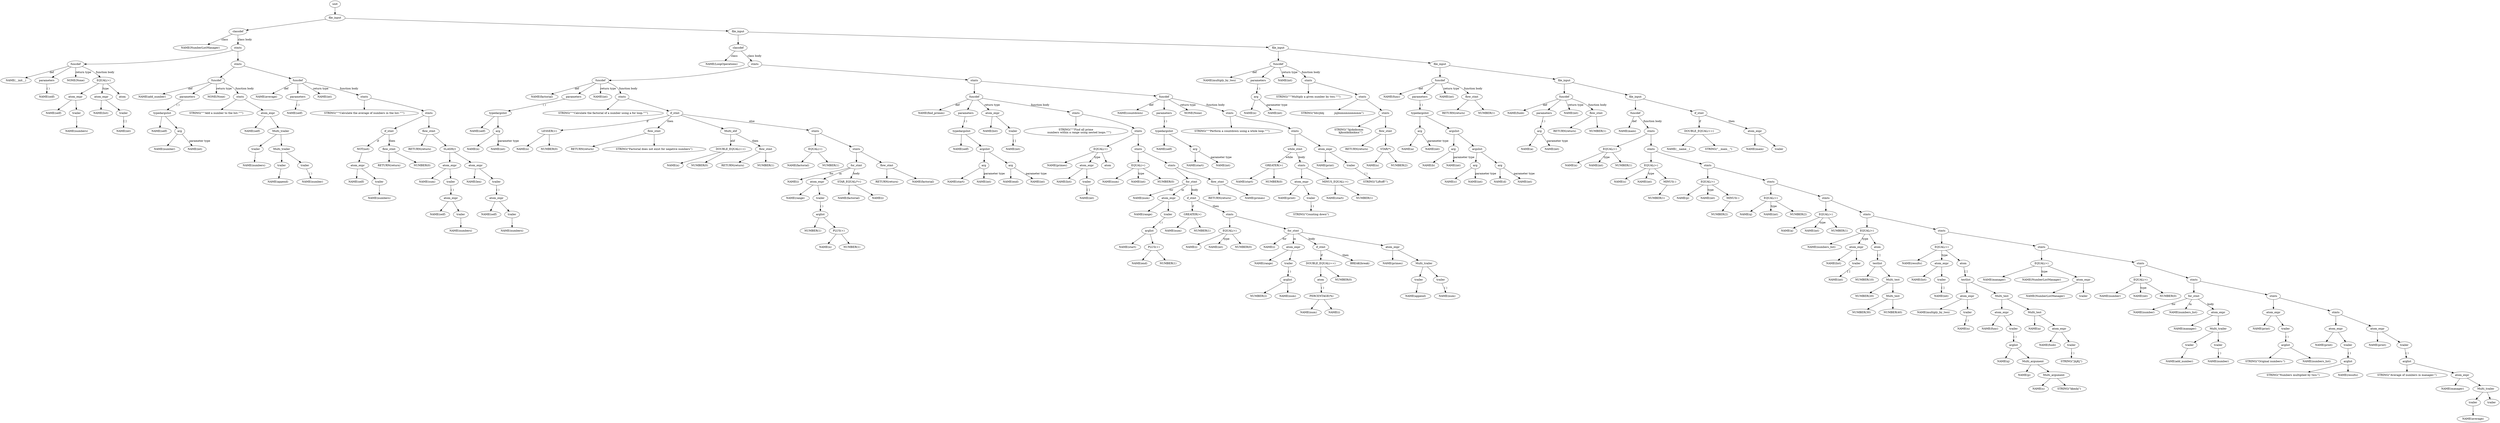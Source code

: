 digraph G {
node [ordering=out]
0 [label="NAME(self)"]
1 [label="parameters"]
2 [label="NONE(None)"]
3 [label="NAME(self)"]
4 [label="trailer"]
5 [label="NAME(numbers)"]
6 [label="atom_expr"]
7 [label="NAME(list)"]
8 [label="NAME(int)"]
9 [label="trailer"]
10 [label="atom_expr"]
11 [label="atom"]
12 [label="EQUAL(=)"]
13 [label="funcdef"]
14 [label="NAME(__init__)"]
15 [label="NAME(self)"]
16 [label="NAME(int)"]
17 [label="arg"]
18 [label="NAME(number)"]
19 [label="typedargslist"]
20 [label="parameters"]
21 [label="NONE(None)"]
22 [label="STRING(\"\"\"Add a number to the list.\"\"\")"]
23 [label="NAME(self)"]
24 [label="trailer"]
25 [label="NAME(numbers)"]
26 [label="trailer"]
27 [label="NAME(append)"]
28 [label="NAME(number)"]
29 [label="trailer"]
30 [label="Multi_trailer"]
31 [label="Multi_trailer"]
32 [label="atom_expr"]
33 [label="stmts"]
34 [label="funcdef"]
35 [label="NAME(add_number)"]
36 [label="NAME(self)"]
37 [label="parameters"]
38 [label="NAME(int)"]
39 [label="STRING(\"\"\"Calculate the average of numbers in the list.\"\"\")"]
40 [label="NAME(self)"]
41 [label="trailer"]
42 [label="NAME(numbers)"]
43 [label="atom_expr"]
44 [label="NOT(not)"]
45 [label="NUMBER(0)"]
46 [label="flow_stmt"]
47 [label="RETURN(return)"]
48 [label="if_stmt"]
49 [label="NAME(sum)"]
50 [label="NAME(self)"]
51 [label="trailer"]
52 [label="NAME(numbers)"]
53 [label="atom_expr"]
54 [label="trailer"]
55 [label="atom_expr"]
56 [label="NAME(len)"]
57 [label="NAME(self)"]
58 [label="trailer"]
59 [label="NAME(numbers)"]
60 [label="atom_expr"]
61 [label="trailer"]
62 [label="atom_expr"]
63 [label="SLASH(/)"]
64 [label="flow_stmt"]
65 [label="RETURN(return)"]
66 [label="stmts"]
67 [label="stmts"]
68 [label="funcdef"]
69 [label="NAME(average)"]
70 [label="stmts"]
71 [label="stmts"]
72 [label="classdef"]
73 [label="NAME(NumberListManager)"]
74 [label="NAME(self)"]
75 [label="NAME(int)"]
76 [label="arg"]
77 [label="NAME(n)"]
78 [label="typedargslist"]
79 [label="parameters"]
80 [label="NAME(int)"]
81 [label="STRING(\"\"\"Calculate the factorial of a number using a for loop.\"\"\")"]
82 [label="NAME(n)"]
83 [label="LESSER(<)"]
84 [label="NUMBER(0)"]
85 [label="STRING(\"Factorial does not exist for negative numbers\")"]
86 [label="flow_stmt"]
87 [label="RETURN(return)"]
88 [label="NAME(n)"]
89 [label="DOUBLE_EQUAL(==)"]
90 [label="NUMBER(0)"]
91 [label="NUMBER(1)"]
92 [label="flow_stmt"]
93 [label="RETURN(return)"]
94 [label="Multi_elif"]
95 [label="NAME(factorial)"]
96 [label="NUMBER(1)"]
97 [label="EQUAL(=)"]
98 [label="NAME(i)"]
99 [label="NAME(range)"]
100 [label="NUMBER(1)"]
101 [label="NAME(n)"]
102 [label="NUMBER(1)"]
103 [label="PLUS(+)"]
104 [label="arglist"]
105 [label="trailer"]
106 [label="atom_expr"]
107 [label="NAME(factorial)"]
108 [label="STAR_EQUAL(*=)"]
109 [label="NAME(i)"]
110 [label="for_stmt"]
111 [label="NAME(factorial)"]
112 [label="flow_stmt"]
113 [label="RETURN(return)"]
114 [label="stmts"]
115 [label="stmts"]
116 [label="if_stmt"]
117 [label="stmts"]
118 [label="funcdef"]
119 [label="NAME(factorial)"]
120 [label="NAME(self)"]
121 [label="NAME(int)"]
122 [label="arg"]
123 [label="NAME(start)"]
124 [label="NAME(int)"]
125 [label="arg"]
126 [label="NAME(end)"]
127 [label="argslist"]
128 [label="typedargslist"]
129 [label="parameters"]
130 [label="NAME(list)"]
131 [label="NAME(int)"]
132 [label="trailer"]
133 [label="atom_expr"]
134 [label="STRING(\"\"\"Find all prime
        numbers within a range using nested loops.\"\"\")"]
135 [label="NAME(primes)"]
136 [label="NAME(list)"]
137 [label="NAME(int)"]
138 [label="trailer"]
139 [label="atom_expr"]
140 [label="atom"]
141 [label="EQUAL(=)"]
142 [label="NAME(num)"]
143 [label="NAME(int)"]
144 [label="NUMBER(0)"]
145 [label="EQUAL(=)"]
146 [label="NAME(num)"]
147 [label="NAME(range)"]
148 [label="NAME(start)"]
149 [label="NAME(end)"]
150 [label="NUMBER(1)"]
151 [label="PLUS(+)"]
152 [label="arglist"]
153 [label="trailer"]
154 [label="atom_expr"]
155 [label="NAME(num)"]
156 [label="GREATER(>)"]
157 [label="NUMBER(1)"]
158 [label="NAME(i)"]
159 [label="NAME(int)"]
160 [label="NUMBER(0)"]
161 [label="EQUAL(=)"]
162 [label="NAME(i)"]
163 [label="NAME(range)"]
164 [label="NUMBER(2)"]
165 [label="NAME(num)"]
166 [label="arglist"]
167 [label="trailer"]
168 [label="atom_expr"]
169 [label="NAME(num)"]
170 [label="NAME(i)"]
171 [label="PERCENTAGE(%)"]
172 [label="atom"]
173 [label="DOUBLE_EQUAL(==)"]
174 [label="NUMBER(0)"]
175 [label="BREAK(break)"]
176 [label="if_stmt"]
177 [label="NAME(primes)"]
178 [label="trailer"]
179 [label="NAME(append)"]
180 [label="NAME(num)"]
181 [label="trailer"]
182 [label="Multi_trailer"]
183 [label="atom_expr"]
184 [label="for_stmt"]
185 [label="stmts"]
186 [label="if_stmt"]
187 [label="for_stmt"]
188 [label="NAME(primes)"]
189 [label="flow_stmt"]
190 [label="RETURN(return)"]
191 [label="stmts"]
192 [label="stmts"]
193 [label="stmts"]
194 [label="stmts"]
195 [label="funcdef"]
196 [label="NAME(find_primes)"]
197 [label="NAME(self)"]
198 [label="NAME(int)"]
199 [label="arg"]
200 [label="NAME(start)"]
201 [label="typedargslist"]
202 [label="parameters"]
203 [label="NONE(None)"]
204 [label="STRING(\"\"\"Perform a countdown using a while loop.\"\"\")"]
205 [label="NAME(start)"]
206 [label="GREATER(>)"]
207 [label="NUMBER(0)"]
208 [label="NAME(print)"]
209 [label="STRING(\"Counting down\")"]
210 [label="trailer"]
211 [label="atom_expr"]
212 [label="NAME(start)"]
213 [label="MINUS_EQUAL(-=)"]
214 [label="NUMBER(1)"]
215 [label="stmts"]
216 [label="while_stmt"]
217 [label="NAME(print)"]
218 [label="STRING(\"Liftoff!\")"]
219 [label="trailer"]
220 [label="atom_expr"]
221 [label="stmts"]
222 [label="stmts"]
223 [label="funcdef"]
224 [label="NAME(countdown)"]
225 [label="stmts"]
226 [label="stmts"]
227 [label="classdef"]
228 [label="NAME(LoopOperations)"]
229 [label="NAME(int)"]
230 [label="arg"]
231 [label="NAME(n)"]
232 [label="parameters"]
233 [label="NAME(int)"]
234 [label="STRING(\"\"\"Multiply a given number by two.\"\"\")"]
235 [label="STRING(\"bhvjhbj\
            jnjbnmnmnnmmmm\")"]
236 [label="STRING('''kjsknksmm
    kjksmkxkmkmx''')"]
237 [label="NAME(n)"]
238 [label="NUMBER(2)"]
239 [label="STAR(*)"]
240 [label="flow_stmt"]
241 [label="RETURN(return)"]
242 [label="stmts"]
243 [label="stmts"]
244 [label="stmts"]
245 [label="funcdef"]
246 [label="NAME(multiply_by_two)"]
247 [label="NAME(int)"]
248 [label="arg"]
249 [label="NAME(a)"]
250 [label="NAME(int)"]
251 [label="arg"]
252 [label="NAME(b)"]
253 [label="NAME(int)"]
254 [label="arg"]
255 [label="NAME(c)"]
256 [label="NAME(int)"]
257 [label="arg"]
258 [label="NAME(d)"]
259 [label="argslist"]
260 [label="argslist"]
261 [label="typedargslist"]
262 [label="parameters"]
263 [label="NAME(int)"]
264 [label="NUMBER(1)"]
265 [label="flow_stmt"]
266 [label="RETURN(return)"]
267 [label="funcdef"]
268 [label="NAME(func)"]
269 [label="NAME(int)"]
270 [label="arg"]
271 [label="NAME(a)"]
272 [label="parameters"]
273 [label="NAME(int)"]
274 [label="NUMBER(1)"]
275 [label="flow_stmt"]
276 [label="RETURN(return)"]
277 [label="funcdef"]
278 [label="NAME(funb)"]
279 [label="NAME(n)"]
280 [label="NAME(int)"]
281 [label="NUMBER(1)"]
282 [label="EQUAL(=)"]
283 [label="NAME(s)"]
284 [label="NAME(int)"]
285 [label="NUMBER(1)"]
286 [label="MINUS(-)"]
287 [label="EQUAL(=)"]
288 [label="NAME(p)"]
289 [label="NAME(int)"]
290 [label="NUMBER(2)"]
291 [label="MINUS(-)"]
292 [label="EQUAL(=)"]
293 [label="NAME(q)"]
294 [label="NAME(int)"]
295 [label="NUMBER(2)"]
296 [label="EQUAL(=)"]
297 [label="NAME(a)"]
298 [label="NAME(int)"]
299 [label="NUMBER(1)"]
300 [label="EQUAL(=)"]
301 [label="NAME(numbers_list)"]
302 [label="NAME(list)"]
303 [label="NAME(int)"]
304 [label="trailer"]
305 [label="atom_expr"]
306 [label="NUMBER(10)"]
307 [label="NUMBER(20)"]
308 [label="NUMBER(30)"]
309 [label="NUMBER(40)"]
310 [label="Multi_test"]
311 [label="Multi_test"]
312 [label="testlist"]
313 [label="atom"]
314 [label="EQUAL(=)"]
315 [label="NAME(results)"]
316 [label="NAME(list)"]
317 [label="NAME(int)"]
318 [label="trailer"]
319 [label="atom_expr"]
320 [label="NAME(multiply_by_two)"]
321 [label="NAME(n)"]
322 [label="trailer"]
323 [label="atom_expr"]
324 [label="NAME(func)"]
325 [label="NAME(q)"]
326 [label="NAME(p)"]
327 [label="NAME(s)"]
328 [label="STRING(\"kkmbj\")"]
329 [label="Multi_argument"]
330 [label="Multi_argument"]
331 [label="arglist"]
332 [label="trailer"]
333 [label="atom_expr"]
334 [label="NAME(a)"]
335 [label="NAME(funb)"]
336 [label="STRING(\"jhjKj\")"]
337 [label="trailer"]
338 [label="atom_expr"]
339 [label="Multi_test"]
340 [label="Multi_test"]
341 [label="testlist"]
342 [label="atom"]
343 [label="EQUAL(=)"]
344 [label="NAME(manager)"]
345 [label="NAME(NumberListManager)"]
346 [label="NAME(NumberListManager)"]
347 [label="trailer"]
348 [label="atom_expr"]
349 [label="EQUAL(=)"]
350 [label="NAME(number)"]
351 [label="NAME(int)"]
352 [label="NUMBER(0)"]
353 [label="EQUAL(=)"]
354 [label="NAME(number)"]
355 [label="NAME(numbers_list)"]
356 [label="NAME(manager)"]
357 [label="trailer"]
358 [label="NAME(add_number)"]
359 [label="NAME(number)"]
360 [label="trailer"]
361 [label="Multi_trailer"]
362 [label="atom_expr"]
363 [label="for_stmt"]
364 [label="NAME(print)"]
365 [label="STRING(\"Original numbers:\")"]
366 [label="NAME(numbers_list)"]
367 [label="arglist"]
368 [label="trailer"]
369 [label="atom_expr"]
370 [label="NAME(print)"]
371 [label="STRING(\"Numbers multiplied by two:\")"]
372 [label="NAME(results)"]
373 [label="arglist"]
374 [label="trailer"]
375 [label="atom_expr"]
376 [label="NAME(print)"]
377 [label="STRING(\"Average of numbers in manager:\")"]
378 [label="NAME(manager)"]
379 [label="trailer"]
380 [label="NAME(average)"]
381 [label="trailer"]
382 [label="Multi_trailer"]
383 [label="atom_expr"]
384 [label="arglist"]
385 [label="trailer"]
386 [label="atom_expr"]
387 [label="stmts"]
388 [label="stmts"]
389 [label="stmts"]
390 [label="stmts"]
391 [label="stmts"]
392 [label="stmts"]
393 [label="stmts"]
394 [label="stmts"]
395 [label="stmts"]
396 [label="stmts"]
397 [label="stmts"]
398 [label="stmts"]
399 [label="funcdef"]
400 [label="NAME(main)"]
401 [label="NAME(__name__)"]
402 [label="DOUBLE_EQUAL(==)"]
403 [label="STRING(\"__main__\")"]
404 [label="NAME(main)"]
405 [label="trailer"]
406 [label="atom_expr"]
407 [label="if_stmt"]
408 [label="file_input"]
409 [label="file_input"]
410 [label="file_input"]
411 [label="file_input"]
412 [label="file_input"]
413 [label="file_input"]
414 [label="unit"]
1 -> 0 [label="( )"]
4 -> 5 [label="."]
6 -> 3 
6 -> 4 
9 -> 8 [label="[ ]"]
10 -> 7 
10 -> 9 
12 -> 6 
12 -> 10 [label="type"]
12 -> 11 
13 -> 14 [label="def"]
13 -> 1 
13 -> 2 [label="return type"]
13 -> 12 [label="function body"]
17 -> 18 
17 -> 16 [label="parameter type"]
19 -> 15 
19 -> 17 
20 -> 19 [label="( )"]
24 -> 25 [label="."]
26 -> 27 [label="."]
29 -> 28 [label="( )"]
30 -> 26 
30 -> 29 
31 -> 24 
31 -> 30 
32 -> 23 
32 -> 31 
33 -> 22 
33 -> 32 
34 -> 35 [label="def"]
34 -> 20 
34 -> 21 [label="return type"]
34 -> 33 [label="function body"]
37 -> 36 [label="( )"]
41 -> 42 [label="."]
43 -> 40 
43 -> 41 
44 -> 43 
46 -> 47 
46 -> 45 
48 -> 44 [label="if"]
48 -> 46 [label="then"]
51 -> 52 [label="."]
53 -> 50 
53 -> 51 
54 -> 53 [label="( )"]
55 -> 49 
55 -> 54 
58 -> 59 [label="."]
60 -> 57 
60 -> 58 
61 -> 60 [label="( )"]
62 -> 56 
62 -> 61 
63 -> 55 
63 -> 62 
64 -> 65 
64 -> 63 
66 -> 48 
66 -> 64 
67 -> 39 
67 -> 66 
68 -> 69 [label="def"]
68 -> 37 
68 -> 38 [label="return type"]
68 -> 67 [label="function body"]
70 -> 34 
70 -> 68 
71 -> 13 
71 -> 70 
72 -> 73 [label="class"]
72 -> 71 [label="class body"]
76 -> 77 
76 -> 75 [label="parameter type"]
78 -> 74 
78 -> 76 
79 -> 78 [label="( )"]
83 -> 82 
83 -> 84 
86 -> 87 
86 -> 85 
89 -> 88 
89 -> 90 
92 -> 93 
92 -> 91 
94 -> 89 [label="elif"]
94 -> 92 [label="then"]
97 -> 95 
97 -> 96 
103 -> 101 
103 -> 102 
104 -> 100 
104 -> 103 
105 -> 104 [label="( )"]
106 -> 99 
106 -> 105 
108 -> 107 
108 -> 109 
110 -> 98 [label="for"]
110 -> 106 [label="in"]
110 -> 108 [label="body"]
112 -> 113 
112 -> 111 
114 -> 110 
114 -> 112 
115 -> 97 
115 -> 114 
116 -> 83 [label="if"]
116 -> 86 [label="then"]
116 -> 94 
116 -> 115 [label="else"]
117 -> 81 
117 -> 116 
118 -> 119 [label="def"]
118 -> 79 
118 -> 80 [label="return type"]
118 -> 117 [label="function body"]
122 -> 123 
122 -> 121 [label="parameter type"]
125 -> 126 
125 -> 124 [label="parameter type"]
127 -> 122 
127 -> 125 
128 -> 120 
128 -> 127 
129 -> 128 [label="( )"]
132 -> 131 [label="[ ]"]
133 -> 130 
133 -> 132 
138 -> 137 [label="[ ]"]
139 -> 136 
139 -> 138 
141 -> 135 
141 -> 139 [label="type"]
141 -> 140 
145 -> 142 
145 -> 143 [label="type"]
145 -> 144 
151 -> 149 
151 -> 150 
152 -> 148 
152 -> 151 
153 -> 152 [label="( )"]
154 -> 147 
154 -> 153 
156 -> 155 
156 -> 157 
161 -> 158 
161 -> 159 [label="type"]
161 -> 160 
166 -> 164 
166 -> 165 
167 -> 166 [label="( )"]
168 -> 163 
168 -> 167 
171 -> 169 
171 -> 170 
172 -> 171 [label="( )"]
173 -> 172 
173 -> 174 
176 -> 173 [label="if"]
176 -> 175 [label="then"]
178 -> 179 [label="."]
181 -> 180 [label="( )"]
182 -> 178 
182 -> 181 
183 -> 177 
183 -> 182 
184 -> 162 [label="for"]
184 -> 168 [label="in"]
184 -> 176 [label="body"]
184 -> 183 
185 -> 161 
185 -> 184 
186 -> 156 [label="if"]
186 -> 185 [label="then"]
187 -> 146 [label="for"]
187 -> 154 [label="in"]
187 -> 186 [label="body"]
189 -> 190 
189 -> 188 
191 -> 187 
191 -> 189 
192 -> 145 
192 -> 191 
193 -> 141 
193 -> 192 
194 -> 134 
194 -> 193 
195 -> 196 [label="def"]
195 -> 129 
195 -> 133 [label="return type"]
195 -> 194 [label="function body"]
199 -> 200 
199 -> 198 [label="parameter type"]
201 -> 197 
201 -> 199 
202 -> 201 [label="( )"]
206 -> 205 
206 -> 207 
210 -> 209 [label="( )"]
211 -> 208 
211 -> 210 
213 -> 212 
213 -> 214 
215 -> 211 
215 -> 213 
216 -> 206 [label="while"]
216 -> 215 [label="body"]
219 -> 218 [label="( )"]
220 -> 217 
220 -> 219 
221 -> 216 
221 -> 220 
222 -> 204 
222 -> 221 
223 -> 224 [label="def"]
223 -> 202 
223 -> 203 [label="return type"]
223 -> 222 [label="function body"]
225 -> 195 
225 -> 223 
226 -> 118 
226 -> 225 
227 -> 228 [label="class"]
227 -> 226 [label="class body"]
230 -> 231 
230 -> 229 [label="parameter type"]
232 -> 230 [label="( )"]
239 -> 237 
239 -> 238 
240 -> 241 
240 -> 239 
242 -> 236 
242 -> 240 
243 -> 235 
243 -> 242 
244 -> 234 
244 -> 243 
245 -> 246 [label="def"]
245 -> 232 
245 -> 233 [label="return type"]
245 -> 244 [label="function body"]
248 -> 249 
248 -> 247 [label="parameter type"]
251 -> 252 
251 -> 250 [label="parameter type"]
254 -> 255 
254 -> 253 [label="parameter type"]
257 -> 258 
257 -> 256 [label="parameter type"]
259 -> 254 
259 -> 257 
260 -> 251 
260 -> 259 
261 -> 248 
261 -> 260 
262 -> 261 [label="( )"]
265 -> 266 
265 -> 264 
267 -> 268 [label="def"]
267 -> 262 
267 -> 263 [label="return type"]
267 -> 265 [label="function body"]
270 -> 271 
270 -> 269 [label="parameter type"]
272 -> 270 [label="( )"]
275 -> 276 
275 -> 274 
277 -> 278 [label="def"]
277 -> 272 
277 -> 273 [label="return type"]
277 -> 275 [label="function body"]
282 -> 279 
282 -> 280 [label="type"]
282 -> 281 
286 -> 285 
287 -> 283 
287 -> 284 [label="type"]
287 -> 286 
291 -> 290 
292 -> 288 
292 -> 289 [label="type"]
292 -> 291 
296 -> 293 
296 -> 294 [label="type"]
296 -> 295 
300 -> 297 
300 -> 298 [label="type"]
300 -> 299 
304 -> 303 [label="[ ]"]
305 -> 302 
305 -> 304 
310 -> 308 
310 -> 309 
311 -> 307 
311 -> 310 
312 -> 306 
312 -> 311 
313 -> 312 [label="[ ]"]
314 -> 301 
314 -> 305 [label="type"]
314 -> 313 
318 -> 317 [label="[ ]"]
319 -> 316 
319 -> 318 
322 -> 321 [label="( )"]
323 -> 320 
323 -> 322 
329 -> 327 
329 -> 328 
330 -> 326 
330 -> 329 
331 -> 325 
331 -> 330 
332 -> 331 [label="( )"]
333 -> 324 
333 -> 332 
337 -> 336 [label="( )"]
338 -> 335 
338 -> 337 
339 -> 334 
339 -> 338 
340 -> 333 
340 -> 339 
341 -> 323 
341 -> 340 
342 -> 341 [label="[ ]"]
343 -> 315 
343 -> 319 [label="type"]
343 -> 342 
348 -> 346 
348 -> 347 
349 -> 344 
349 -> 345 [label="type"]
349 -> 348 
353 -> 350 
353 -> 351 [label="type"]
353 -> 352 
357 -> 358 [label="."]
360 -> 359 [label="( )"]
361 -> 357 
361 -> 360 
362 -> 356 
362 -> 361 
363 -> 354 [label="for"]
363 -> 355 [label="in"]
363 -> 362 [label="body"]
367 -> 365 
367 -> 366 
368 -> 367 [label="( )"]
369 -> 364 
369 -> 368 
373 -> 371 
373 -> 372 
374 -> 373 [label="( )"]
375 -> 370 
375 -> 374 
379 -> 380 [label="."]
382 -> 379 
382 -> 381 
383 -> 378 
383 -> 382 
384 -> 377 
384 -> 383 
385 -> 384 [label="( )"]
386 -> 376 
386 -> 385 
387 -> 375 
387 -> 386 
388 -> 369 
388 -> 387 
389 -> 363 
389 -> 388 
390 -> 353 
390 -> 389 
391 -> 349 
391 -> 390 
392 -> 343 
392 -> 391 
393 -> 314 
393 -> 392 
394 -> 300 
394 -> 393 
395 -> 296 
395 -> 394 
396 -> 292 
396 -> 395 
397 -> 287 
397 -> 396 
398 -> 282 
398 -> 397 
399 -> 400 [label="def"]
399 -> 398 [label="function body"]
402 -> 401 
402 -> 403 
406 -> 404 
406 -> 405 
407 -> 402 [label="if"]
407 -> 406 [label="then"]
408 -> 399 
408 -> 407 
409 -> 277 
409 -> 408 
410 -> 267 
410 -> 409 
411 -> 245 
411 -> 410 
412 -> 227 
412 -> 411 
413 -> 72 
413 -> 412 
414 -> 413 
}
